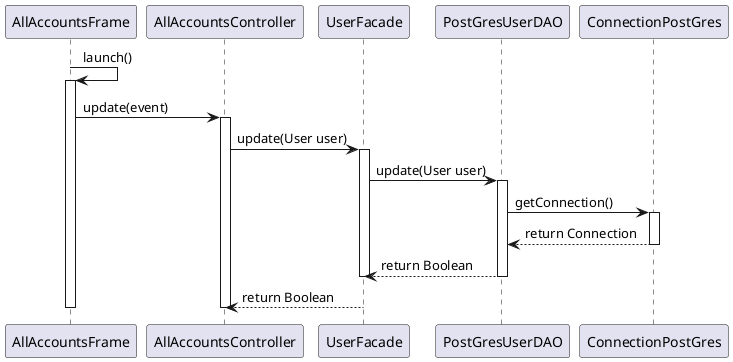 
@startuml update

AllAccountsFrame -> AllAccountsFrame : launch()
activate AllAccountsFrame

AllAccountsFrame -> AllAccountsController: update(event)
activate AllAccountsController

AllAccountsController -> UserFacade: update(User user)
activate UserFacade

UserFacade -> PostGresUserDAO : update(User user)
activate PostGresUserDAO

PostGresUserDAO -> ConnectionPostGres : getConnection()
activate ConnectionPostGres
ConnectionPostGres --> PostGresUserDAO : return Connection
deactivate ConnectionPostGres
PostGresUserDAO --> UserFacade : return Boolean
deactivate PostGresUserDAO
deactivate UserFacade

UserFacade --> AllAccountsController : return Boolean
deactivate AllAccountsController
deactivate AllAccountsFrame

@enduml
